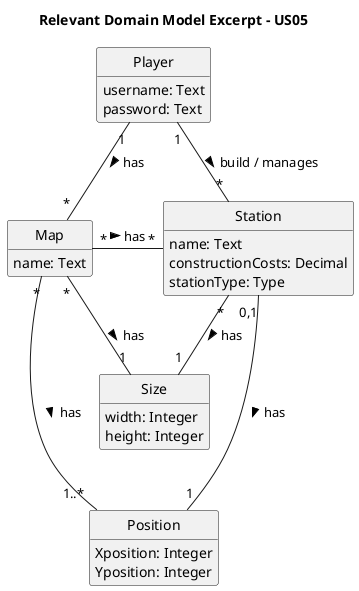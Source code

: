 @startuml

hide circle
hide methods
title: Relevant Domain Model Excerpt - US05


class Player {
    username: Text
    password: Text
}

class Map {
   name: Text
}

class Size {
   width: Integer
   height: Integer
}


class Station {
  name: Text
  constructionCosts: Decimal
  stationType: Type
}

class Position {
   Xposition: Integer
   Yposition: Integer
}

'Player Connections
Player "1" -- "*" Map : has >
Player "1" -- "*" Station : build / manages >

'Map Connections
Map "*" -- "1" Size : has >
Map "*" - "*" Station : has >
Map "*" -- "1..*" Position : has >

'Station Connections
Station "*" -- "1" Size : has >
Station "0,1" --- "1" Position : has >

@enduml
